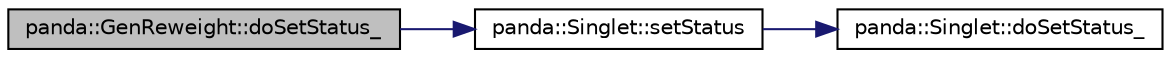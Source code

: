 digraph G
{
  edge [fontname="Helvetica",fontsize="10",labelfontname="Helvetica",labelfontsize="10"];
  node [fontname="Helvetica",fontsize="10",shape=record];
  rankdir=LR;
  Node1 [label="panda::GenReweight::doSetStatus_",height=0.2,width=0.4,color="black", fillcolor="grey75", style="filled" fontcolor="black"];
  Node1 -> Node2 [color="midnightblue",fontsize="10",style="solid"];
  Node2 [label="panda::Singlet::setStatus",height=0.2,width=0.4,color="black", fillcolor="white", style="filled",URL="$classpanda_1_1Singlet.html#a7b38d2165f30ed45922939a806708602",tooltip="Set status of branches to true (matching branch) or false (vetoed branch)."];
  Node2 -> Node3 [color="midnightblue",fontsize="10",style="solid"];
  Node3 [label="panda::Singlet::doSetStatus_",height=0.2,width=0.4,color="black", fillcolor="white", style="filled",URL="$classpanda_1_1Singlet.html#a660799e379f7949f3b8e2d74f6e1ddb2"];
}
